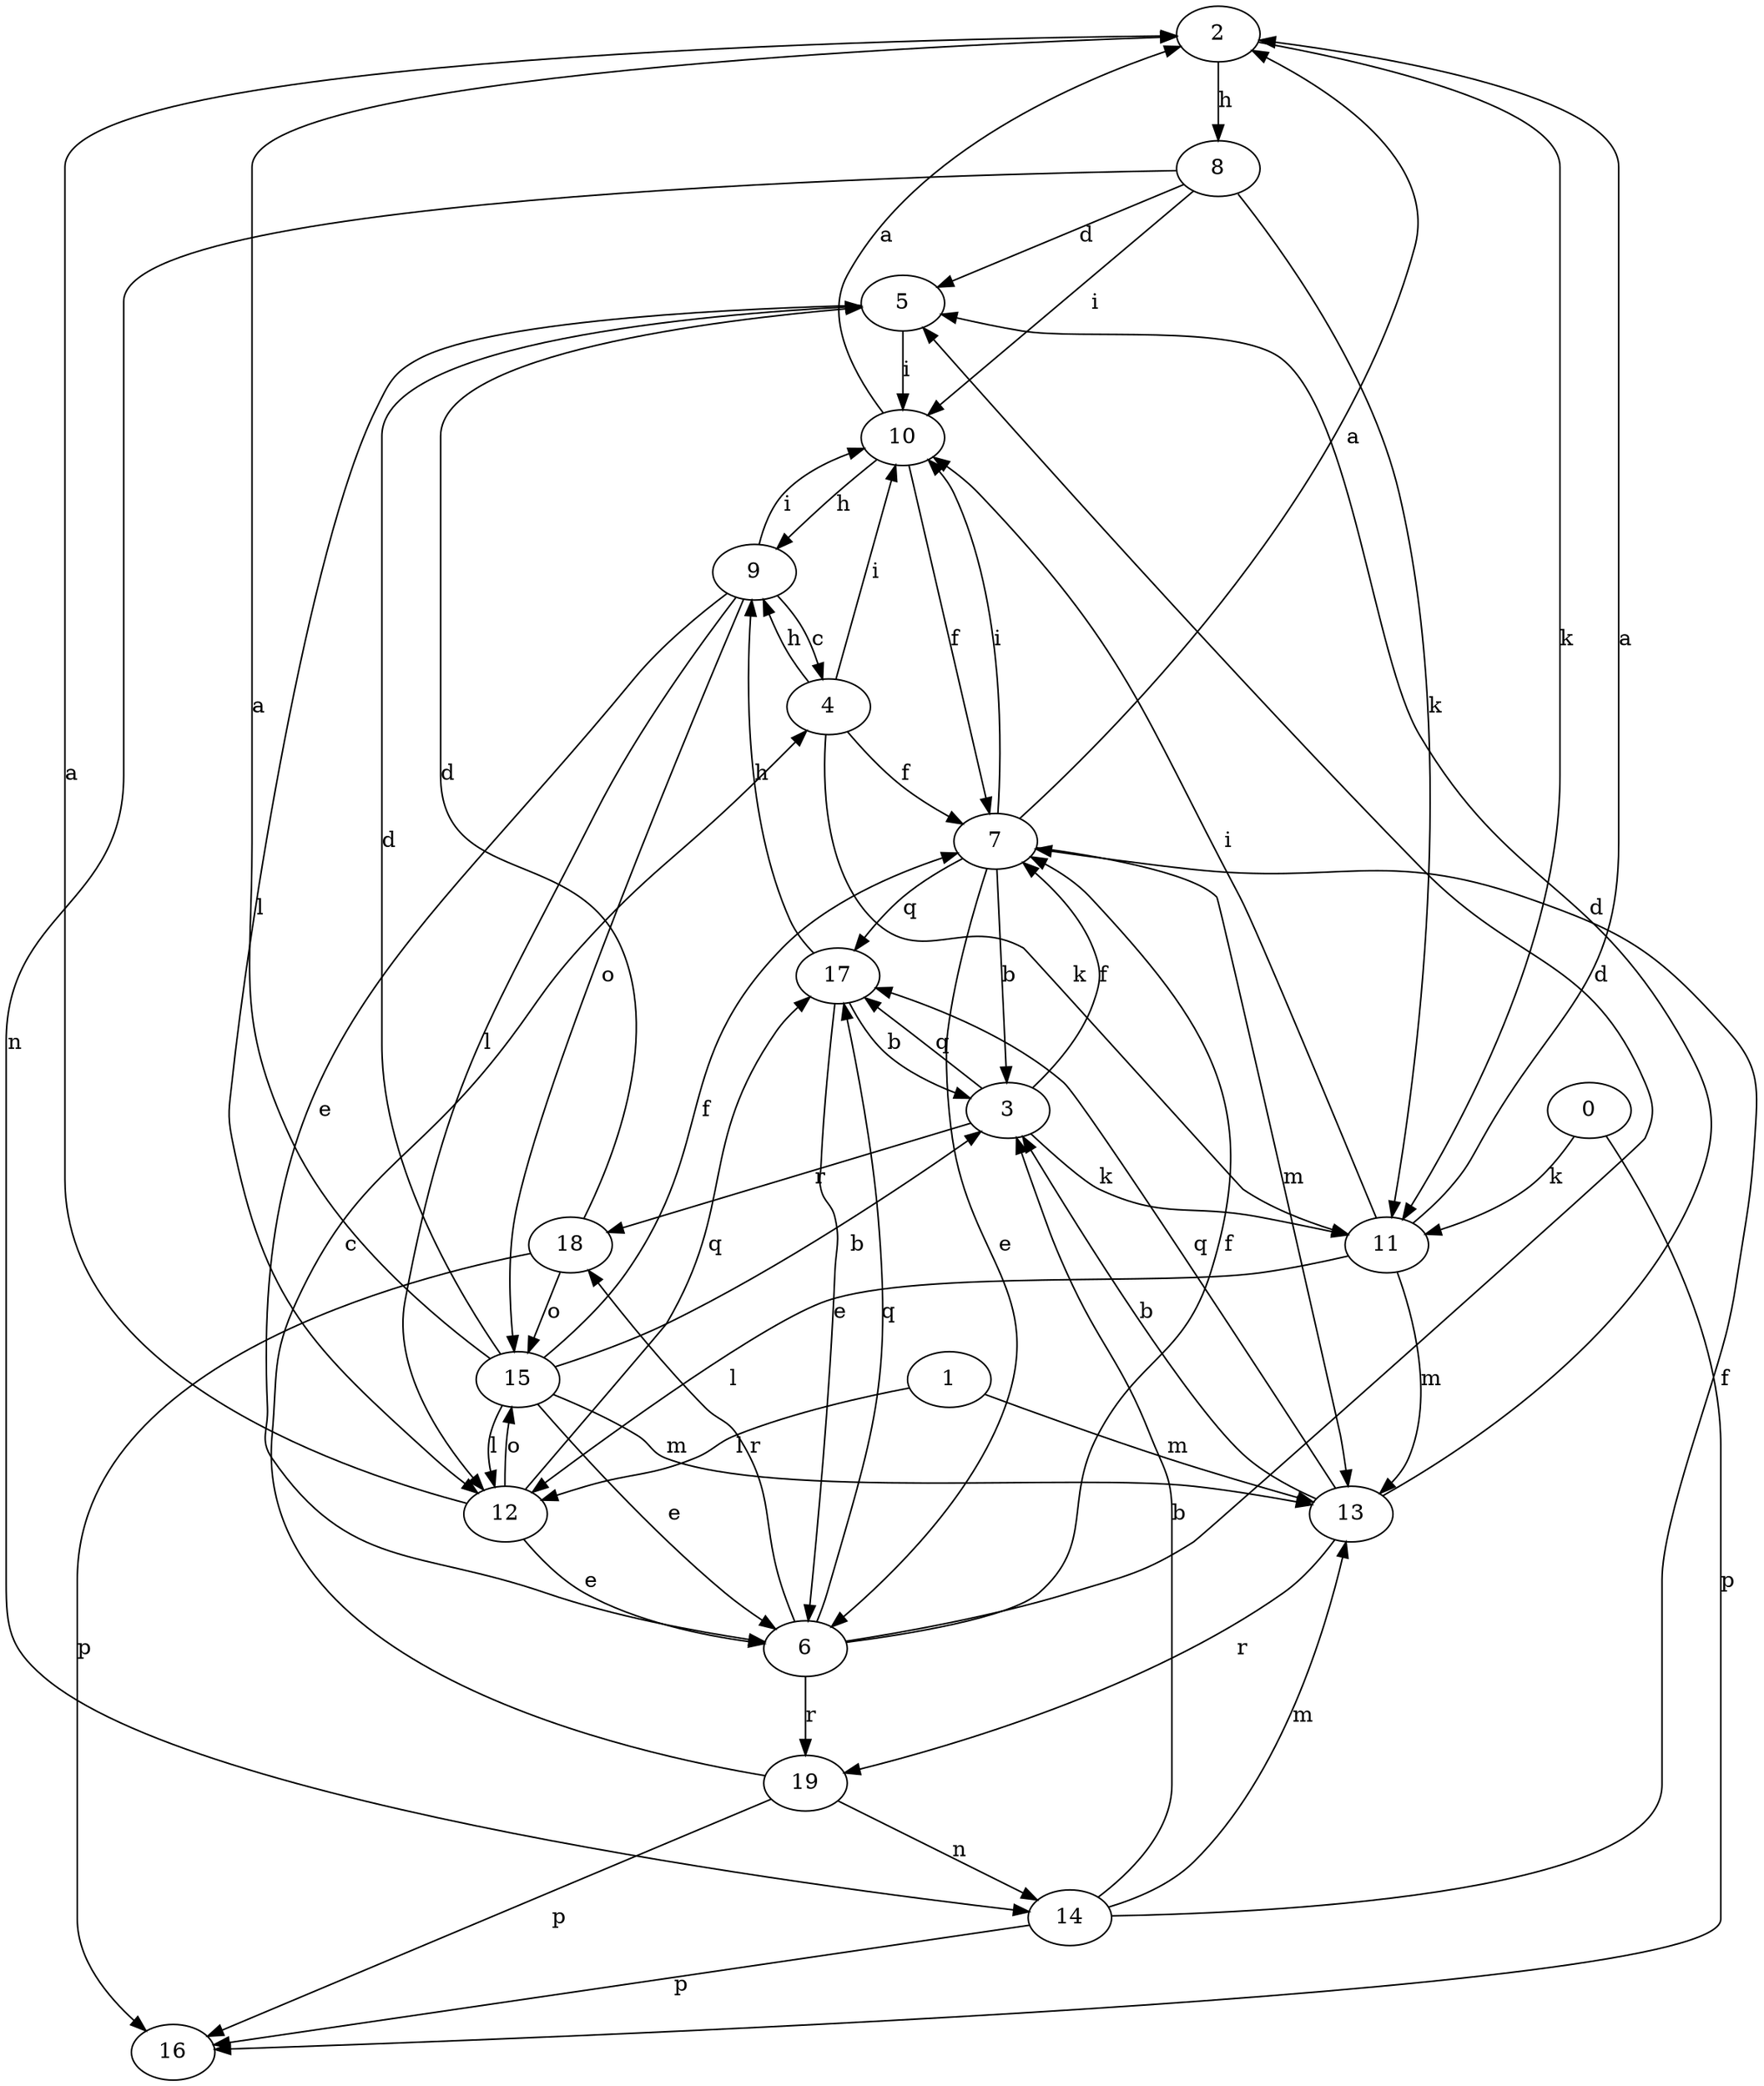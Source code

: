 strict digraph  {
2;
3;
0;
4;
5;
6;
7;
8;
9;
10;
11;
12;
13;
14;
1;
15;
16;
17;
18;
19;
2 -> 8  [label=h];
2 -> 11  [label=k];
3 -> 7  [label=f];
3 -> 11  [label=k];
3 -> 17  [label=q];
3 -> 18  [label=r];
0 -> 11  [label=k];
0 -> 16  [label=p];
4 -> 7  [label=f];
4 -> 9  [label=h];
4 -> 10  [label=i];
4 -> 11  [label=k];
5 -> 10  [label=i];
5 -> 12  [label=l];
6 -> 5  [label=d];
6 -> 7  [label=f];
6 -> 17  [label=q];
6 -> 18  [label=r];
6 -> 19  [label=r];
7 -> 2  [label=a];
7 -> 3  [label=b];
7 -> 6  [label=e];
7 -> 10  [label=i];
7 -> 13  [label=m];
7 -> 17  [label=q];
8 -> 5  [label=d];
8 -> 10  [label=i];
8 -> 11  [label=k];
8 -> 14  [label=n];
9 -> 4  [label=c];
9 -> 6  [label=e];
9 -> 10  [label=i];
9 -> 12  [label=l];
9 -> 15  [label=o];
10 -> 2  [label=a];
10 -> 7  [label=f];
10 -> 9  [label=h];
11 -> 2  [label=a];
11 -> 10  [label=i];
11 -> 12  [label=l];
11 -> 13  [label=m];
12 -> 2  [label=a];
12 -> 6  [label=e];
12 -> 15  [label=o];
12 -> 17  [label=q];
13 -> 3  [label=b];
13 -> 5  [label=d];
13 -> 17  [label=q];
13 -> 19  [label=r];
14 -> 3  [label=b];
14 -> 7  [label=f];
14 -> 13  [label=m];
14 -> 16  [label=p];
1 -> 12  [label=l];
1 -> 13  [label=m];
15 -> 2  [label=a];
15 -> 3  [label=b];
15 -> 5  [label=d];
15 -> 6  [label=e];
15 -> 7  [label=f];
15 -> 12  [label=l];
15 -> 13  [label=m];
17 -> 3  [label=b];
17 -> 6  [label=e];
17 -> 9  [label=h];
18 -> 5  [label=d];
18 -> 15  [label=o];
18 -> 16  [label=p];
19 -> 4  [label=c];
19 -> 14  [label=n];
19 -> 16  [label=p];
}
